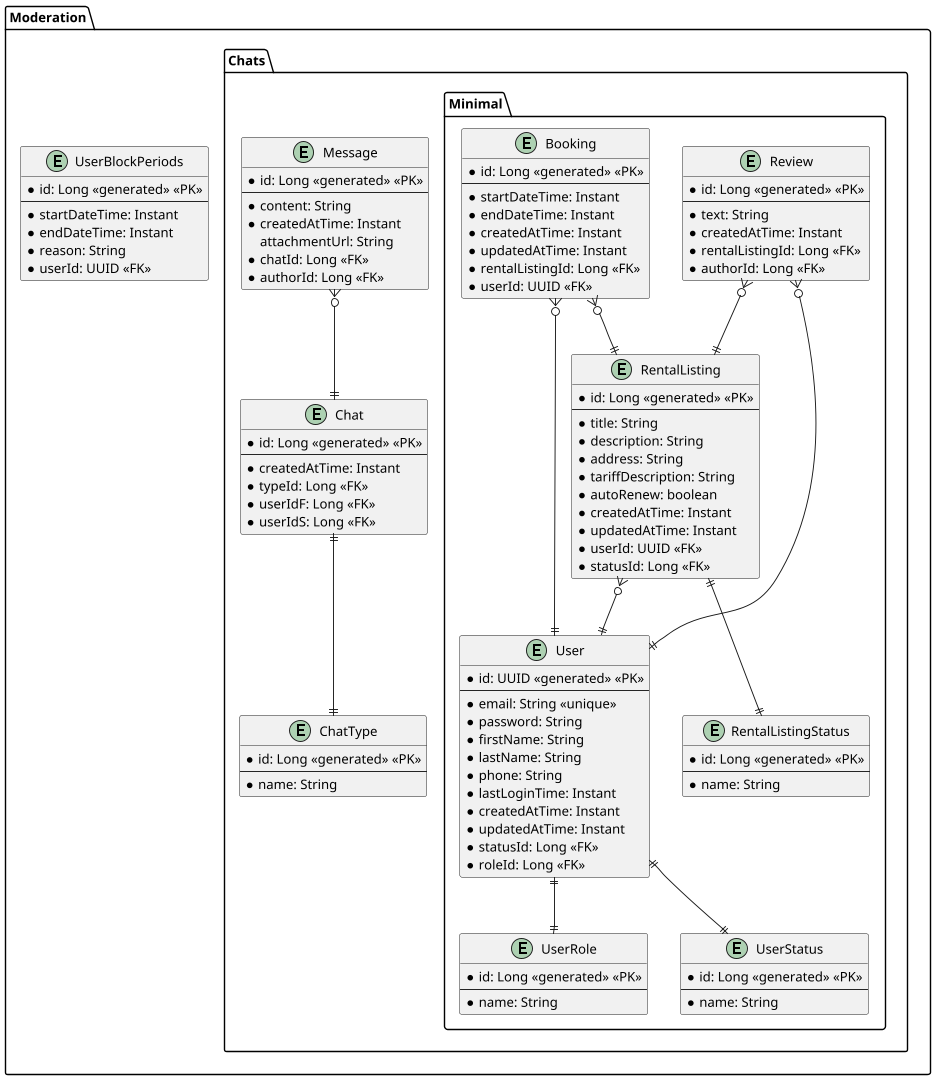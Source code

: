 @startuml database
allow_mixing

scale max 1920 width
scale max 1080 height

left to right direction
top to bottom direction


package "Moderation" {
  package "Chats" {
    package "Minimal" {
      entity "User" as user {
        * id: UUID <<generated>> <<PK>>
        ---
        * email: String <<unique>>
        * password: String
        * firstName: String
        * lastName: String
        * phone: String
        * lastLoginTime: Instant
        * createdAtTime: Instant
        * updatedAtTime: Instant
        * statusId: Long <<FK>>
        * roleId: Long <<FK>>
      }

      ' USER, ADMIN, MODERATOR
      entity "UserRole" as userRole {
        * id: Long <<generated>> <<PK>>
        ---
        * name: String
      }

      ' ACTIVE, BLOCKED, DELETED
      entity "UserStatus" as userStatus {
        * id: Long <<generated>> <<PK>>
        ---
        * name: String
      }

      entity "RentalListing" as rentalListing {
        * id: Long <<generated>> <<PK>>
        ---
        * title: String
        * description: String
        * address: String
        * tariffDescription: String
        * autoRenew: boolean
        * createdAtTime: Instant
        * updatedAtTime: Instant
        * userId: UUID <<FK>>
        * statusId: Long <<FK>>
      }

      ' ACTIVE, BLOCKED, ONDELETION, DELETED
      entity "RentalListingStatus" as rentalListingStatus {
        * id: Long <<generated>> <<PK>>
        ---
        * name: String
      }

      entity "Booking" as booking {
        * id: Long <<generated>> <<PK>>
        ---
        * startDateTime: Instant
        * endDateTime: Instant
        * createdAtTime: Instant
        * updatedAtTime: Instant
        * rentalListingId: Long <<FK>>
        * userId: UUID <<FK>>
      }

      entity "Review" as review {
        * id: Long <<generated>> <<PK>>
        ---
        * text: String
        * createdAtTime: Instant
        * rentalListingId: Long <<FK>>
        * authorId: Long <<FK>>
      }

      user ||--|| userRole
      user ||--|| userStatus

      rentalListing }o--|| user
      rentalListing ||--|| rentalListingStatus

      booking }o--|| rentalListing
      booking }o--|| user

      review }o--|| user
      review }o--|| rentalListing
    }

    entity "Chat" as chat {
      * id: Long <<generated>> <<PK>>
      ---
      * createdAtTime: Instant
      * typeId: Long <<FK>>
      * userIdF: Long <<FK>>
      * userIdS: Long <<FK>>
    }

    entity "ChatType" as chatType {
      * id: Long <<generated>> <<PK>>
      ---
      * name: String
    }

    entity "Message" as message {
      * id: Long <<generated>> <<PK>>
      ---
      * content: String
      * createdAtTime: Instant
      attachmentUrl: String
      * chatId: Long <<FK>>
      * authorId: Long <<FK>>
    }

    ' chat }o--|| user
    ' chat }o--|| user
    chat ||--|| chatType

    message }o--|| chat
    ' message }o--|| user
  }

  entity "UserBlockPeriods" as userBlockPeriods {
    * id: Long <<generated>> <<PK>>
    ---
    * startDateTime: Instant
    * endDateTime: Instant
    * reason: String
    * userId: UUID <<FK>>
  }

  ' userBlockPeriods }o--|| user
}


@enduml
